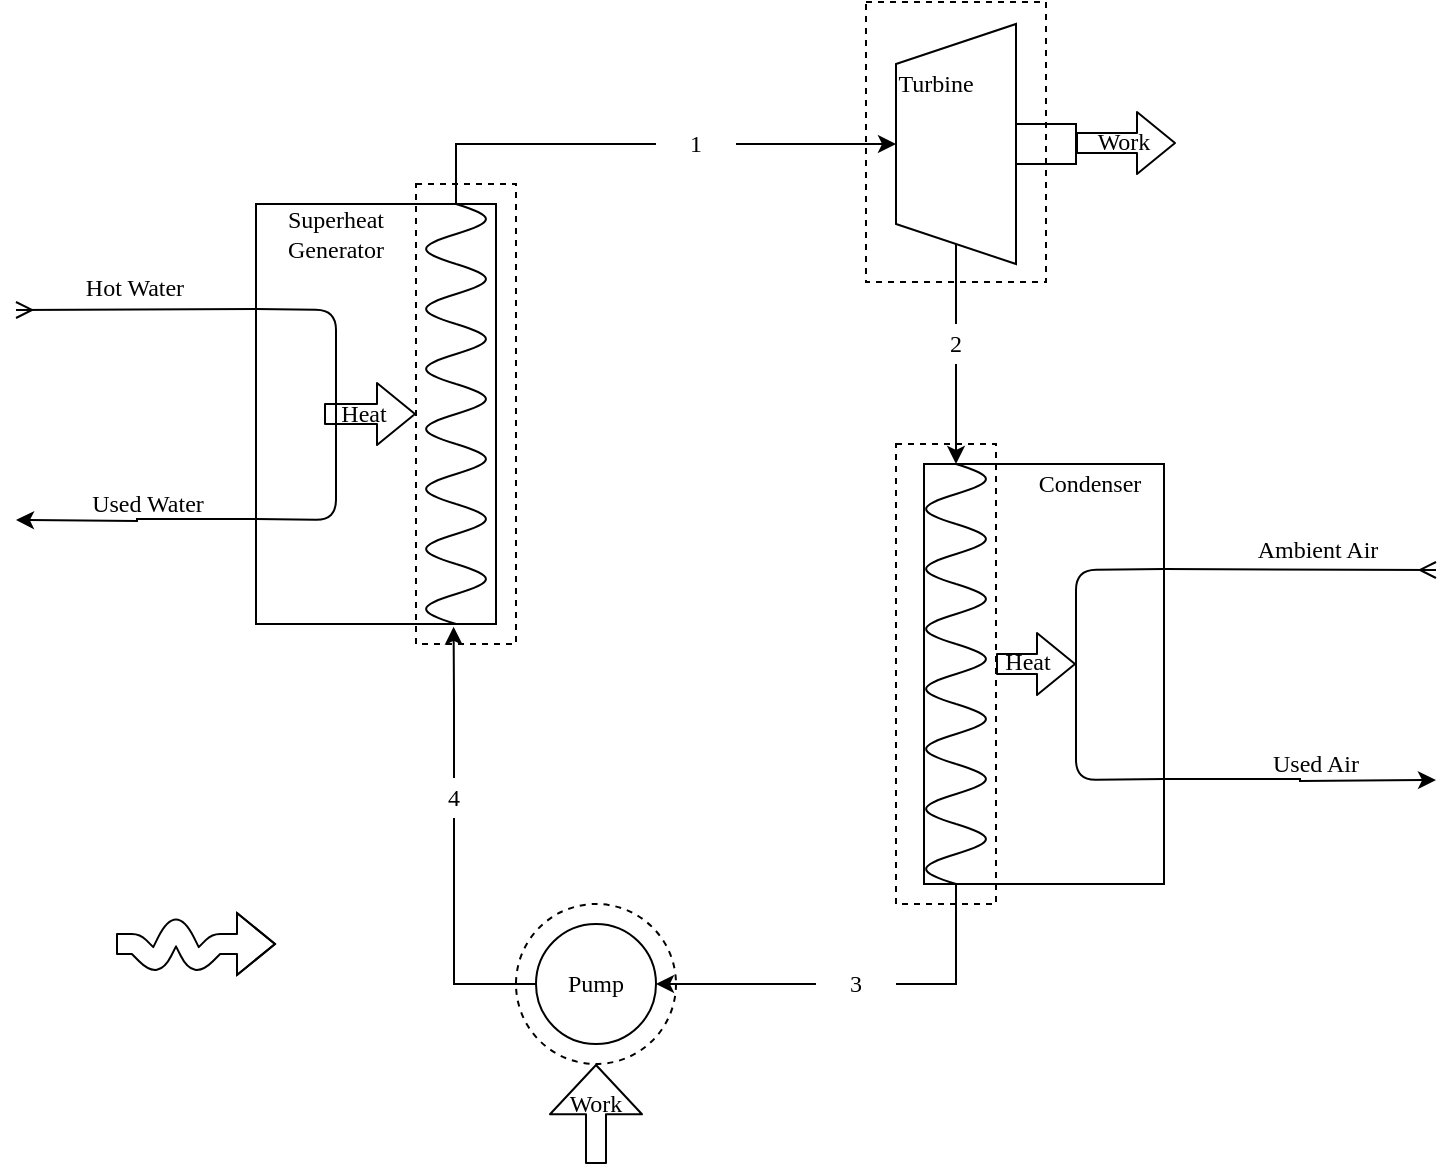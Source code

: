 <mxfile version="14.4.4" type="google"><diagram id="gjTB0b6j-MySl38IeJWQ" name="Page-1"><mxGraphModel dx="345" dy="188" grid="1" gridSize="10" guides="1" tooltips="1" connect="1" arrows="1" fold="1" page="1" pageScale="1" pageWidth="850" pageHeight="1100" math="0" shadow="0"><root><mxCell id="0"/><mxCell id="1" parent="0"/><mxCell id="fkIZutYoFDawfJnpVajG-22" style="edgeStyle=orthogonalEdgeStyle;rounded=0;orthogonalLoop=1;jettySize=auto;html=1;exitX=0;exitY=0.75;exitDx=0;exitDy=0;fontFamily=Times New Roman;" parent="1" source="fkIZutYoFDawfJnpVajG-2" edge="1"><mxGeometry relative="1" as="geometry"><mxPoint x="40" y="268" as="targetPoint"/></mxGeometry></mxCell><mxCell id="fkIZutYoFDawfJnpVajG-2" value="" style="rounded=0;whiteSpace=wrap;html=1;" parent="1" vertex="1"><mxGeometry x="160" y="110" width="120" height="210" as="geometry"/></mxCell><mxCell id="fkIZutYoFDawfJnpVajG-7" value="Used Water" style="text;html=1;strokeColor=none;fillColor=none;align=center;verticalAlign=middle;whiteSpace=wrap;rounded=0;fontFamily=Times New Roman;" parent="1" vertex="1"><mxGeometry x="71" y="250" width="70" height="20" as="geometry"/></mxCell><mxCell id="fkIZutYoFDawfJnpVajG-8" value="Hot Water" style="text;html=1;strokeColor=none;fillColor=none;align=center;verticalAlign=middle;whiteSpace=wrap;rounded=0;fontFamily=Times New Roman;" parent="1" vertex="1"><mxGeometry x="62" y="142" width="75" height="20" as="geometry"/></mxCell><mxCell id="fkIZutYoFDawfJnpVajG-12" value="" style="pointerEvents=1;verticalLabelPosition=bottom;shadow=0;dashed=0;align=center;html=1;verticalAlign=top;shape=mxgraph.electrical.waveforms.sine_wave;fontFamily=Times New Roman;direction=south;" parent="1" vertex="1"><mxGeometry x="240" y="290" width="40" height="30" as="geometry"/></mxCell><mxCell id="fkIZutYoFDawfJnpVajG-14" value="" style="pointerEvents=1;verticalLabelPosition=bottom;shadow=0;dashed=0;align=center;html=1;verticalAlign=top;shape=mxgraph.electrical.waveforms.sine_wave;fontFamily=Times New Roman;direction=south;" parent="1" vertex="1"><mxGeometry x="240" y="260" width="40" height="30" as="geometry"/></mxCell><mxCell id="fkIZutYoFDawfJnpVajG-15" value="" style="pointerEvents=1;verticalLabelPosition=bottom;shadow=0;dashed=0;align=center;html=1;verticalAlign=top;shape=mxgraph.electrical.waveforms.sine_wave;fontFamily=Times New Roman;direction=south;" parent="1" vertex="1"><mxGeometry x="240" y="230" width="40" height="30" as="geometry"/></mxCell><mxCell id="fkIZutYoFDawfJnpVajG-16" value="" style="pointerEvents=1;verticalLabelPosition=bottom;shadow=0;dashed=0;align=center;html=1;verticalAlign=top;shape=mxgraph.electrical.waveforms.sine_wave;fontFamily=Times New Roman;direction=south;" parent="1" vertex="1"><mxGeometry x="240" y="200" width="40" height="30" as="geometry"/></mxCell><mxCell id="fkIZutYoFDawfJnpVajG-17" value="" style="pointerEvents=1;verticalLabelPosition=bottom;shadow=0;dashed=0;align=center;html=1;verticalAlign=top;shape=mxgraph.electrical.waveforms.sine_wave;fontFamily=Times New Roman;direction=south;" parent="1" vertex="1"><mxGeometry x="240" y="170" width="40" height="30" as="geometry"/></mxCell><mxCell id="fkIZutYoFDawfJnpVajG-18" value="" style="pointerEvents=1;verticalLabelPosition=bottom;shadow=0;dashed=0;align=center;html=1;verticalAlign=top;shape=mxgraph.electrical.waveforms.sine_wave;fontFamily=Times New Roman;direction=south;" parent="1" vertex="1"><mxGeometry x="240" y="140" width="40" height="30" as="geometry"/></mxCell><mxCell id="fkIZutYoFDawfJnpVajG-19" value="" style="pointerEvents=1;verticalLabelPosition=bottom;shadow=0;dashed=0;align=center;html=1;verticalAlign=top;shape=mxgraph.electrical.waveforms.sine_wave;fontFamily=Times New Roman;direction=south;" parent="1" vertex="1"><mxGeometry x="240" y="110" width="40" height="30" as="geometry"/></mxCell><mxCell id="fkIZutYoFDawfJnpVajG-23" value="" style="endArrow=none;html=1;fontFamily=Times New Roman;entryX=0;entryY=0.25;entryDx=0;entryDy=0;endFill=0;startArrow=ERmany;startFill=0;" parent="1" target="fkIZutYoFDawfJnpVajG-2" edge="1"><mxGeometry width="50" height="50" relative="1" as="geometry"><mxPoint x="40" y="163" as="sourcePoint"/><mxPoint x="450" y="160" as="targetPoint"/></mxGeometry></mxCell><mxCell id="fkIZutYoFDawfJnpVajG-30" value="" style="endArrow=none;html=1;fontFamily=Times New Roman;entryX=0;entryY=0.25;entryDx=0;entryDy=0;exitX=0;exitY=0.75;exitDx=0;exitDy=0;" parent="1" source="fkIZutYoFDawfJnpVajG-2" target="fkIZutYoFDawfJnpVajG-2" edge="1"><mxGeometry width="50" height="50" relative="1" as="geometry"><mxPoint x="360" y="380" as="sourcePoint"/><mxPoint x="450" y="160" as="targetPoint"/><Array as="points"><mxPoint x="200" y="268"/><mxPoint x="200" y="163"/></Array></mxGeometry></mxCell><mxCell id="fkIZutYoFDawfJnpVajG-31" value="" style="shape=flexArrow;endArrow=classic;html=1;fontFamily=Times New Roman;" parent="1" edge="1"><mxGeometry width="50" height="50" relative="1" as="geometry"><mxPoint x="194" y="215" as="sourcePoint"/><mxPoint x="240" y="215" as="targetPoint"/></mxGeometry></mxCell><mxCell id="fkIZutYoFDawfJnpVajG-32" value="Heat" style="text;html=1;strokeColor=none;fillColor=none;align=center;verticalAlign=middle;whiteSpace=wrap;rounded=0;fontFamily=Times New Roman;" parent="1" vertex="1"><mxGeometry x="194" y="205" width="40" height="20" as="geometry"/></mxCell><mxCell id="fkIZutYoFDawfJnpVajG-34" value="" style="rounded=0;whiteSpace=wrap;html=1;fontFamily=Times New Roman;fillColor=none;shadow=0;sketch=0;glass=0;dashed=1;" parent="1" vertex="1"><mxGeometry x="240" y="100" width="50" height="230" as="geometry"/></mxCell><mxCell id="fkIZutYoFDawfJnpVajG-62" style="edgeStyle=orthogonalEdgeStyle;rounded=0;orthogonalLoop=1;jettySize=auto;html=1;fontFamily=Times New Roman;" parent="1" source="fkIZutYoFDawfJnpVajG-83" target="fkIZutYoFDawfJnpVajG-54" edge="1"><mxGeometry relative="1" as="geometry"><Array as="points"/></mxGeometry></mxCell><mxCell id="fkIZutYoFDawfJnpVajG-37" value="" style="shape=trapezoid;perimeter=trapezoidPerimeter;whiteSpace=wrap;html=1;fixedSize=1;shadow=0;glass=0;sketch=0;strokeColor=#000000;fillColor=none;fontFamily=Times New Roman;rotation=-90;" parent="1" vertex="1"><mxGeometry x="450" y="50" width="120" height="60" as="geometry"/></mxCell><mxCell id="fkIZutYoFDawfJnpVajG-38" value="" style="rounded=0;whiteSpace=wrap;html=1;shadow=0;glass=0;sketch=0;strokeColor=#000000;fillColor=none;fontFamily=Times New Roman;" parent="1" vertex="1"><mxGeometry x="540" y="70" width="30" height="20" as="geometry"/></mxCell><mxCell id="fkIZutYoFDawfJnpVajG-40" value="" style="shape=flexArrow;endArrow=classic;html=1;fontFamily=Times New Roman;" parent="1" edge="1"><mxGeometry width="50" height="50" relative="1" as="geometry"><mxPoint x="570" y="79.5" as="sourcePoint"/><mxPoint x="620" y="79.5" as="targetPoint"/></mxGeometry></mxCell><mxCell id="fkIZutYoFDawfJnpVajG-42" value="Work" style="text;html=1;strokeColor=none;fillColor=none;align=center;verticalAlign=middle;whiteSpace=wrap;rounded=0;shadow=0;glass=0;sketch=0;fontFamily=Times New Roman;" parent="1" vertex="1"><mxGeometry x="574" y="69" width="40" height="20" as="geometry"/></mxCell><mxCell id="fkIZutYoFDawfJnpVajG-64" style="edgeStyle=orthogonalEdgeStyle;rounded=0;orthogonalLoop=1;jettySize=auto;html=1;exitX=1;exitY=0.75;exitDx=0;exitDy=0;fontFamily=Times New Roman;" parent="1" source="fkIZutYoFDawfJnpVajG-45" edge="1"><mxGeometry relative="1" as="geometry"><mxPoint x="750" y="398" as="targetPoint"/></mxGeometry></mxCell><mxCell id="fkIZutYoFDawfJnpVajG-45" value="" style="rounded=0;whiteSpace=wrap;html=1;" parent="1" vertex="1"><mxGeometry x="494" y="240" width="120" height="210" as="geometry"/></mxCell><mxCell id="fkIZutYoFDawfJnpVajG-74" style="edgeStyle=orthogonalEdgeStyle;rounded=0;orthogonalLoop=1;jettySize=auto;html=1;entryX=1;entryY=0.5;entryDx=0;entryDy=0;fontFamily=Times New Roman;" parent="1" source="fkIZutYoFDawfJnpVajG-84" target="fkIZutYoFDawfJnpVajG-73" edge="1"><mxGeometry relative="1" as="geometry"><Array as="points"/></mxGeometry></mxCell><mxCell id="fkIZutYoFDawfJnpVajG-48" value="" style="pointerEvents=1;verticalLabelPosition=bottom;shadow=0;dashed=0;align=center;html=1;verticalAlign=top;shape=mxgraph.electrical.waveforms.sine_wave;fontFamily=Times New Roman;direction=south;" parent="1" vertex="1"><mxGeometry x="490" y="420" width="40" height="30" as="geometry"/></mxCell><mxCell id="fkIZutYoFDawfJnpVajG-49" value="" style="pointerEvents=1;verticalLabelPosition=bottom;shadow=0;dashed=0;align=center;html=1;verticalAlign=top;shape=mxgraph.electrical.waveforms.sine_wave;fontFamily=Times New Roman;direction=south;" parent="1" vertex="1"><mxGeometry x="490" y="390" width="40" height="30" as="geometry"/></mxCell><mxCell id="fkIZutYoFDawfJnpVajG-50" value="" style="pointerEvents=1;verticalLabelPosition=bottom;shadow=0;dashed=0;align=center;html=1;verticalAlign=top;shape=mxgraph.electrical.waveforms.sine_wave;fontFamily=Times New Roman;direction=south;" parent="1" vertex="1"><mxGeometry x="490" y="360" width="40" height="30" as="geometry"/></mxCell><mxCell id="fkIZutYoFDawfJnpVajG-51" value="" style="pointerEvents=1;verticalLabelPosition=bottom;shadow=0;dashed=0;align=center;html=1;verticalAlign=top;shape=mxgraph.electrical.waveforms.sine_wave;fontFamily=Times New Roman;direction=south;" parent="1" vertex="1"><mxGeometry x="490" y="330" width="40" height="30" as="geometry"/></mxCell><mxCell id="fkIZutYoFDawfJnpVajG-52" value="" style="pointerEvents=1;verticalLabelPosition=bottom;shadow=0;dashed=0;align=center;html=1;verticalAlign=top;shape=mxgraph.electrical.waveforms.sine_wave;fontFamily=Times New Roman;direction=south;" parent="1" vertex="1"><mxGeometry x="490" y="300" width="40" height="30" as="geometry"/></mxCell><mxCell id="fkIZutYoFDawfJnpVajG-53" value="" style="pointerEvents=1;verticalLabelPosition=bottom;shadow=0;dashed=0;align=center;html=1;verticalAlign=top;shape=mxgraph.electrical.waveforms.sine_wave;fontFamily=Times New Roman;direction=south;" parent="1" vertex="1"><mxGeometry x="490" y="270" width="40" height="30" as="geometry"/></mxCell><mxCell id="fkIZutYoFDawfJnpVajG-54" value="" style="pointerEvents=1;verticalLabelPosition=bottom;shadow=0;dashed=0;align=center;html=1;verticalAlign=top;shape=mxgraph.electrical.waveforms.sine_wave;fontFamily=Times New Roman;direction=south;" parent="1" vertex="1"><mxGeometry x="490" y="240" width="40" height="30" as="geometry"/></mxCell><mxCell id="fkIZutYoFDawfJnpVajG-59" value="" style="rounded=0;whiteSpace=wrap;html=1;fontFamily=Times New Roman;fillColor=none;shadow=0;sketch=0;glass=0;dashed=1;" parent="1" vertex="1"><mxGeometry x="480" y="230" width="50" height="230" as="geometry"/></mxCell><mxCell id="fkIZutYoFDawfJnpVajG-63" value="" style="rounded=0;whiteSpace=wrap;html=1;fontFamily=Times New Roman;fillColor=none;shadow=0;sketch=0;glass=0;dashed=1;" parent="1" vertex="1"><mxGeometry x="465" y="9" width="90" height="140" as="geometry"/></mxCell><mxCell id="fkIZutYoFDawfJnpVajG-66" value="" style="endArrow=none;html=1;fontFamily=Times New Roman;entryX=1;entryY=0.25;entryDx=0;entryDy=0;startArrow=ERmany;startFill=0;endFill=0;" parent="1" target="fkIZutYoFDawfJnpVajG-45" edge="1"><mxGeometry width="50" height="50" relative="1" as="geometry"><mxPoint x="750" y="293" as="sourcePoint"/><mxPoint x="410" y="310" as="targetPoint"/></mxGeometry></mxCell><mxCell id="fkIZutYoFDawfJnpVajG-67" value="Ambient Air" style="text;html=1;strokeColor=none;fillColor=none;align=center;verticalAlign=middle;whiteSpace=wrap;rounded=0;shadow=0;glass=0;sketch=0;fontFamily=Times New Roman;" parent="1" vertex="1"><mxGeometry x="651" y="273" width="80" height="20" as="geometry"/></mxCell><mxCell id="fkIZutYoFDawfJnpVajG-68" value="Used Air" style="text;html=1;strokeColor=none;fillColor=none;align=center;verticalAlign=middle;whiteSpace=wrap;rounded=0;shadow=0;glass=0;sketch=0;fontFamily=Times New Roman;" parent="1" vertex="1"><mxGeometry x="660" y="380" width="60" height="20" as="geometry"/></mxCell><mxCell id="fkIZutYoFDawfJnpVajG-69" value="" style="endArrow=none;html=1;fontFamily=Times New Roman;entryX=1;entryY=0.25;entryDx=0;entryDy=0;exitX=1;exitY=0.75;exitDx=0;exitDy=0;" parent="1" source="fkIZutYoFDawfJnpVajG-45" target="fkIZutYoFDawfJnpVajG-45" edge="1"><mxGeometry width="50" height="50" relative="1" as="geometry"><mxPoint x="360" y="419.5" as="sourcePoint"/><mxPoint x="360" y="314.5" as="targetPoint"/><Array as="points"><mxPoint x="570" y="398"/><mxPoint x="570" y="293"/></Array></mxGeometry></mxCell><mxCell id="fkIZutYoFDawfJnpVajG-70" value="" style="shape=flexArrow;endArrow=classic;html=1;fontFamily=Times New Roman;" parent="1" edge="1"><mxGeometry width="50" height="50" relative="1" as="geometry"><mxPoint x="530" y="340" as="sourcePoint"/><mxPoint x="570" y="340" as="targetPoint"/></mxGeometry></mxCell><mxCell id="fkIZutYoFDawfJnpVajG-71" value="Heat" style="text;html=1;strokeColor=none;fillColor=none;align=center;verticalAlign=middle;whiteSpace=wrap;rounded=0;shadow=0;glass=0;sketch=0;fontFamily=Times New Roman;" parent="1" vertex="1"><mxGeometry x="526" y="329" width="40" height="20" as="geometry"/></mxCell><mxCell id="fkIZutYoFDawfJnpVajG-76" style="edgeStyle=orthogonalEdgeStyle;rounded=0;orthogonalLoop=1;jettySize=auto;html=1;exitX=0.5;exitY=0;exitDx=0;exitDy=0;entryX=1.047;entryY=0.53;entryDx=0;entryDy=0;entryPerimeter=0;startArrow=none;startFill=0;endArrow=classic;endFill=1;fontFamily=Times New Roman;" parent="1" source="fkIZutYoFDawfJnpVajG-90" target="fkIZutYoFDawfJnpVajG-12" edge="1"><mxGeometry relative="1" as="geometry"/></mxCell><mxCell id="fkIZutYoFDawfJnpVajG-73" value="" style="ellipse;whiteSpace=wrap;html=1;aspect=fixed;shadow=0;glass=0;sketch=0;strokeColor=#000000;fillColor=none;fontFamily=Times New Roman;" parent="1" vertex="1"><mxGeometry x="300" y="470" width="60" height="60" as="geometry"/></mxCell><mxCell id="fkIZutYoFDawfJnpVajG-77" value="Superheat Generator" style="text;html=1;strokeColor=none;fillColor=none;align=center;verticalAlign=middle;whiteSpace=wrap;rounded=0;shadow=0;glass=0;sketch=0;fontFamily=Times New Roman;" parent="1" vertex="1"><mxGeometry x="160" y="110" width="80" height="30" as="geometry"/></mxCell><mxCell id="fkIZutYoFDawfJnpVajG-79" value="Turbine" style="text;html=1;strokeColor=none;fillColor=none;align=center;verticalAlign=middle;whiteSpace=wrap;rounded=0;shadow=0;glass=0;sketch=0;fontFamily=Times New Roman;" parent="1" vertex="1"><mxGeometry x="480" y="40" width="40" height="20" as="geometry"/></mxCell><mxCell id="fkIZutYoFDawfJnpVajG-80" value="Condenser" style="text;html=1;strokeColor=none;fillColor=none;align=center;verticalAlign=middle;whiteSpace=wrap;rounded=0;shadow=0;glass=0;sketch=0;fontFamily=Times New Roman;" parent="1" vertex="1"><mxGeometry x="540" y="240" width="74" height="20" as="geometry"/></mxCell><mxCell id="fkIZutYoFDawfJnpVajG-81" value="Pump" style="text;html=1;strokeColor=none;fillColor=none;align=center;verticalAlign=middle;whiteSpace=wrap;rounded=0;shadow=0;glass=0;sketch=0;fontFamily=Times New Roman;" parent="1" vertex="1"><mxGeometry x="310" y="490" width="40" height="20" as="geometry"/></mxCell><mxCell id="fkIZutYoFDawfJnpVajG-84" value="3" style="text;html=1;strokeColor=none;fillColor=none;align=center;verticalAlign=middle;whiteSpace=wrap;rounded=0;shadow=0;glass=0;sketch=0;fontFamily=Times New Roman;" parent="1" vertex="1"><mxGeometry x="440" y="490" width="40" height="20" as="geometry"/></mxCell><mxCell id="fkIZutYoFDawfJnpVajG-85" style="edgeStyle=orthogonalEdgeStyle;rounded=0;orthogonalLoop=1;jettySize=auto;html=1;entryX=1;entryY=0.5;entryDx=0;entryDy=0;fontFamily=Times New Roman;endArrow=none;endFill=0;" parent="1" source="fkIZutYoFDawfJnpVajG-48" target="fkIZutYoFDawfJnpVajG-84" edge="1"><mxGeometry relative="1" as="geometry"><mxPoint x="510" y="450" as="sourcePoint"/><mxPoint x="360" y="500" as="targetPoint"/><Array as="points"><mxPoint x="510" y="500"/></Array></mxGeometry></mxCell><mxCell id="fkIZutYoFDawfJnpVajG-83" value="2" style="text;html=1;strokeColor=none;fillColor=none;align=center;verticalAlign=middle;whiteSpace=wrap;rounded=0;shadow=0;glass=0;sketch=0;fontFamily=Times New Roman;" parent="1" vertex="1"><mxGeometry x="490" y="170" width="40" height="20" as="geometry"/></mxCell><mxCell id="fkIZutYoFDawfJnpVajG-86" style="edgeStyle=orthogonalEdgeStyle;rounded=0;orthogonalLoop=1;jettySize=auto;html=1;exitX=0;exitY=0.5;exitDx=0;exitDy=0;fontFamily=Times New Roman;endArrow=none;endFill=0;" parent="1" source="fkIZutYoFDawfJnpVajG-37" target="fkIZutYoFDawfJnpVajG-83" edge="1"><mxGeometry relative="1" as="geometry"><mxPoint x="510" y="130" as="sourcePoint"/><mxPoint x="510" y="240" as="targetPoint"/></mxGeometry></mxCell><mxCell id="fkIZutYoFDawfJnpVajG-89" style="edgeStyle=orthogonalEdgeStyle;rounded=0;orthogonalLoop=1;jettySize=auto;html=1;entryX=0.5;entryY=0;entryDx=0;entryDy=0;startArrow=none;startFill=0;endArrow=classic;endFill=1;fontFamily=Times New Roman;" parent="1" source="fkIZutYoFDawfJnpVajG-82" target="fkIZutYoFDawfJnpVajG-37" edge="1"><mxGeometry relative="1" as="geometry"/></mxCell><mxCell id="fkIZutYoFDawfJnpVajG-82" value="1" style="text;html=1;strokeColor=none;fillColor=none;align=center;verticalAlign=middle;whiteSpace=wrap;rounded=0;shadow=0;glass=0;sketch=0;fontFamily=Times New Roman;" parent="1" vertex="1"><mxGeometry x="360" y="70" width="40" height="20" as="geometry"/></mxCell><mxCell id="fkIZutYoFDawfJnpVajG-88" style="edgeStyle=orthogonalEdgeStyle;rounded=0;orthogonalLoop=1;jettySize=auto;html=1;startArrow=none;startFill=0;endArrow=none;endFill=0;fontFamily=Times New Roman;entryX=0;entryY=0.5;entryDx=0;entryDy=0;" parent="1" source="fkIZutYoFDawfJnpVajG-19" target="fkIZutYoFDawfJnpVajG-82" edge="1"><mxGeometry relative="1" as="geometry"><mxPoint x="480" y="80" as="targetPoint"/><mxPoint x="260.0" y="110" as="sourcePoint"/><Array as="points"><mxPoint x="260" y="80"/></Array></mxGeometry></mxCell><mxCell id="fkIZutYoFDawfJnpVajG-90" value="4" style="text;html=1;strokeColor=none;fillColor=none;align=center;verticalAlign=middle;whiteSpace=wrap;rounded=0;shadow=0;glass=0;sketch=0;fontFamily=Times New Roman;" parent="1" vertex="1"><mxGeometry x="239" y="397" width="40" height="20" as="geometry"/></mxCell><mxCell id="fkIZutYoFDawfJnpVajG-91" style="edgeStyle=orthogonalEdgeStyle;rounded=0;orthogonalLoop=1;jettySize=auto;html=1;exitX=0;exitY=0.5;exitDx=0;exitDy=0;entryX=0.5;entryY=1;entryDx=0;entryDy=0;startArrow=none;startFill=0;endArrow=none;endFill=0;fontFamily=Times New Roman;" parent="1" source="fkIZutYoFDawfJnpVajG-73" target="fkIZutYoFDawfJnpVajG-90" edge="1"><mxGeometry relative="1" as="geometry"><mxPoint x="300.0" y="500" as="sourcePoint"/><mxPoint x="258.8" y="321.41" as="targetPoint"/><Array as="points"><mxPoint x="259" y="500"/></Array></mxGeometry></mxCell><mxCell id="cWQufS5svBAPntES5RfH-1" value="" style="ellipse;whiteSpace=wrap;html=1;aspect=fixed;dashed=1;fillColor=none;" parent="1" vertex="1"><mxGeometry x="290" y="460" width="80" height="80" as="geometry"/></mxCell><mxCell id="kqtrDBWi2xEnzwUpu1OL-2" value="" style="shape=flexArrow;endArrow=classic;html=1;entryX=0.5;entryY=1;entryDx=0;entryDy=0;endWidth=35;endSize=7.87;" parent="1" target="cWQufS5svBAPntES5RfH-1" edge="1"><mxGeometry width="350" height="570" relative="1" as="geometry"><mxPoint x="330" y="590" as="sourcePoint"/><mxPoint x="450" y="360" as="targetPoint"/></mxGeometry></mxCell><mxCell id="kqtrDBWi2xEnzwUpu1OL-1" value="Work" style="text;html=1;strokeColor=none;fillColor=none;align=center;verticalAlign=middle;whiteSpace=wrap;rounded=0;shadow=0;glass=0;sketch=0;fontFamily=Times New Roman;" parent="kqtrDBWi2xEnzwUpu1OL-2" vertex="1"><mxGeometry x="310" y="550" width="40" height="20" as="geometry"/></mxCell><mxCell id="dVm-Nhfwpl6Cc75W6hV4-10" value="" style="shape=flexArrow;endArrow=classic;html=1;shadow=0;" edge="1" parent="1"><mxGeometry width="50" height="50" relative="1" as="geometry"><mxPoint x="90" y="480" as="sourcePoint"/><mxPoint x="170" y="480" as="targetPoint"/><Array as="points"><mxPoint x="100" y="480"/><mxPoint x="110" y="490"/><mxPoint x="120" y="470"/><mxPoint x="130" y="490"/><mxPoint x="140" y="480"/></Array></mxGeometry></mxCell></root></mxGraphModel></diagram></mxfile>